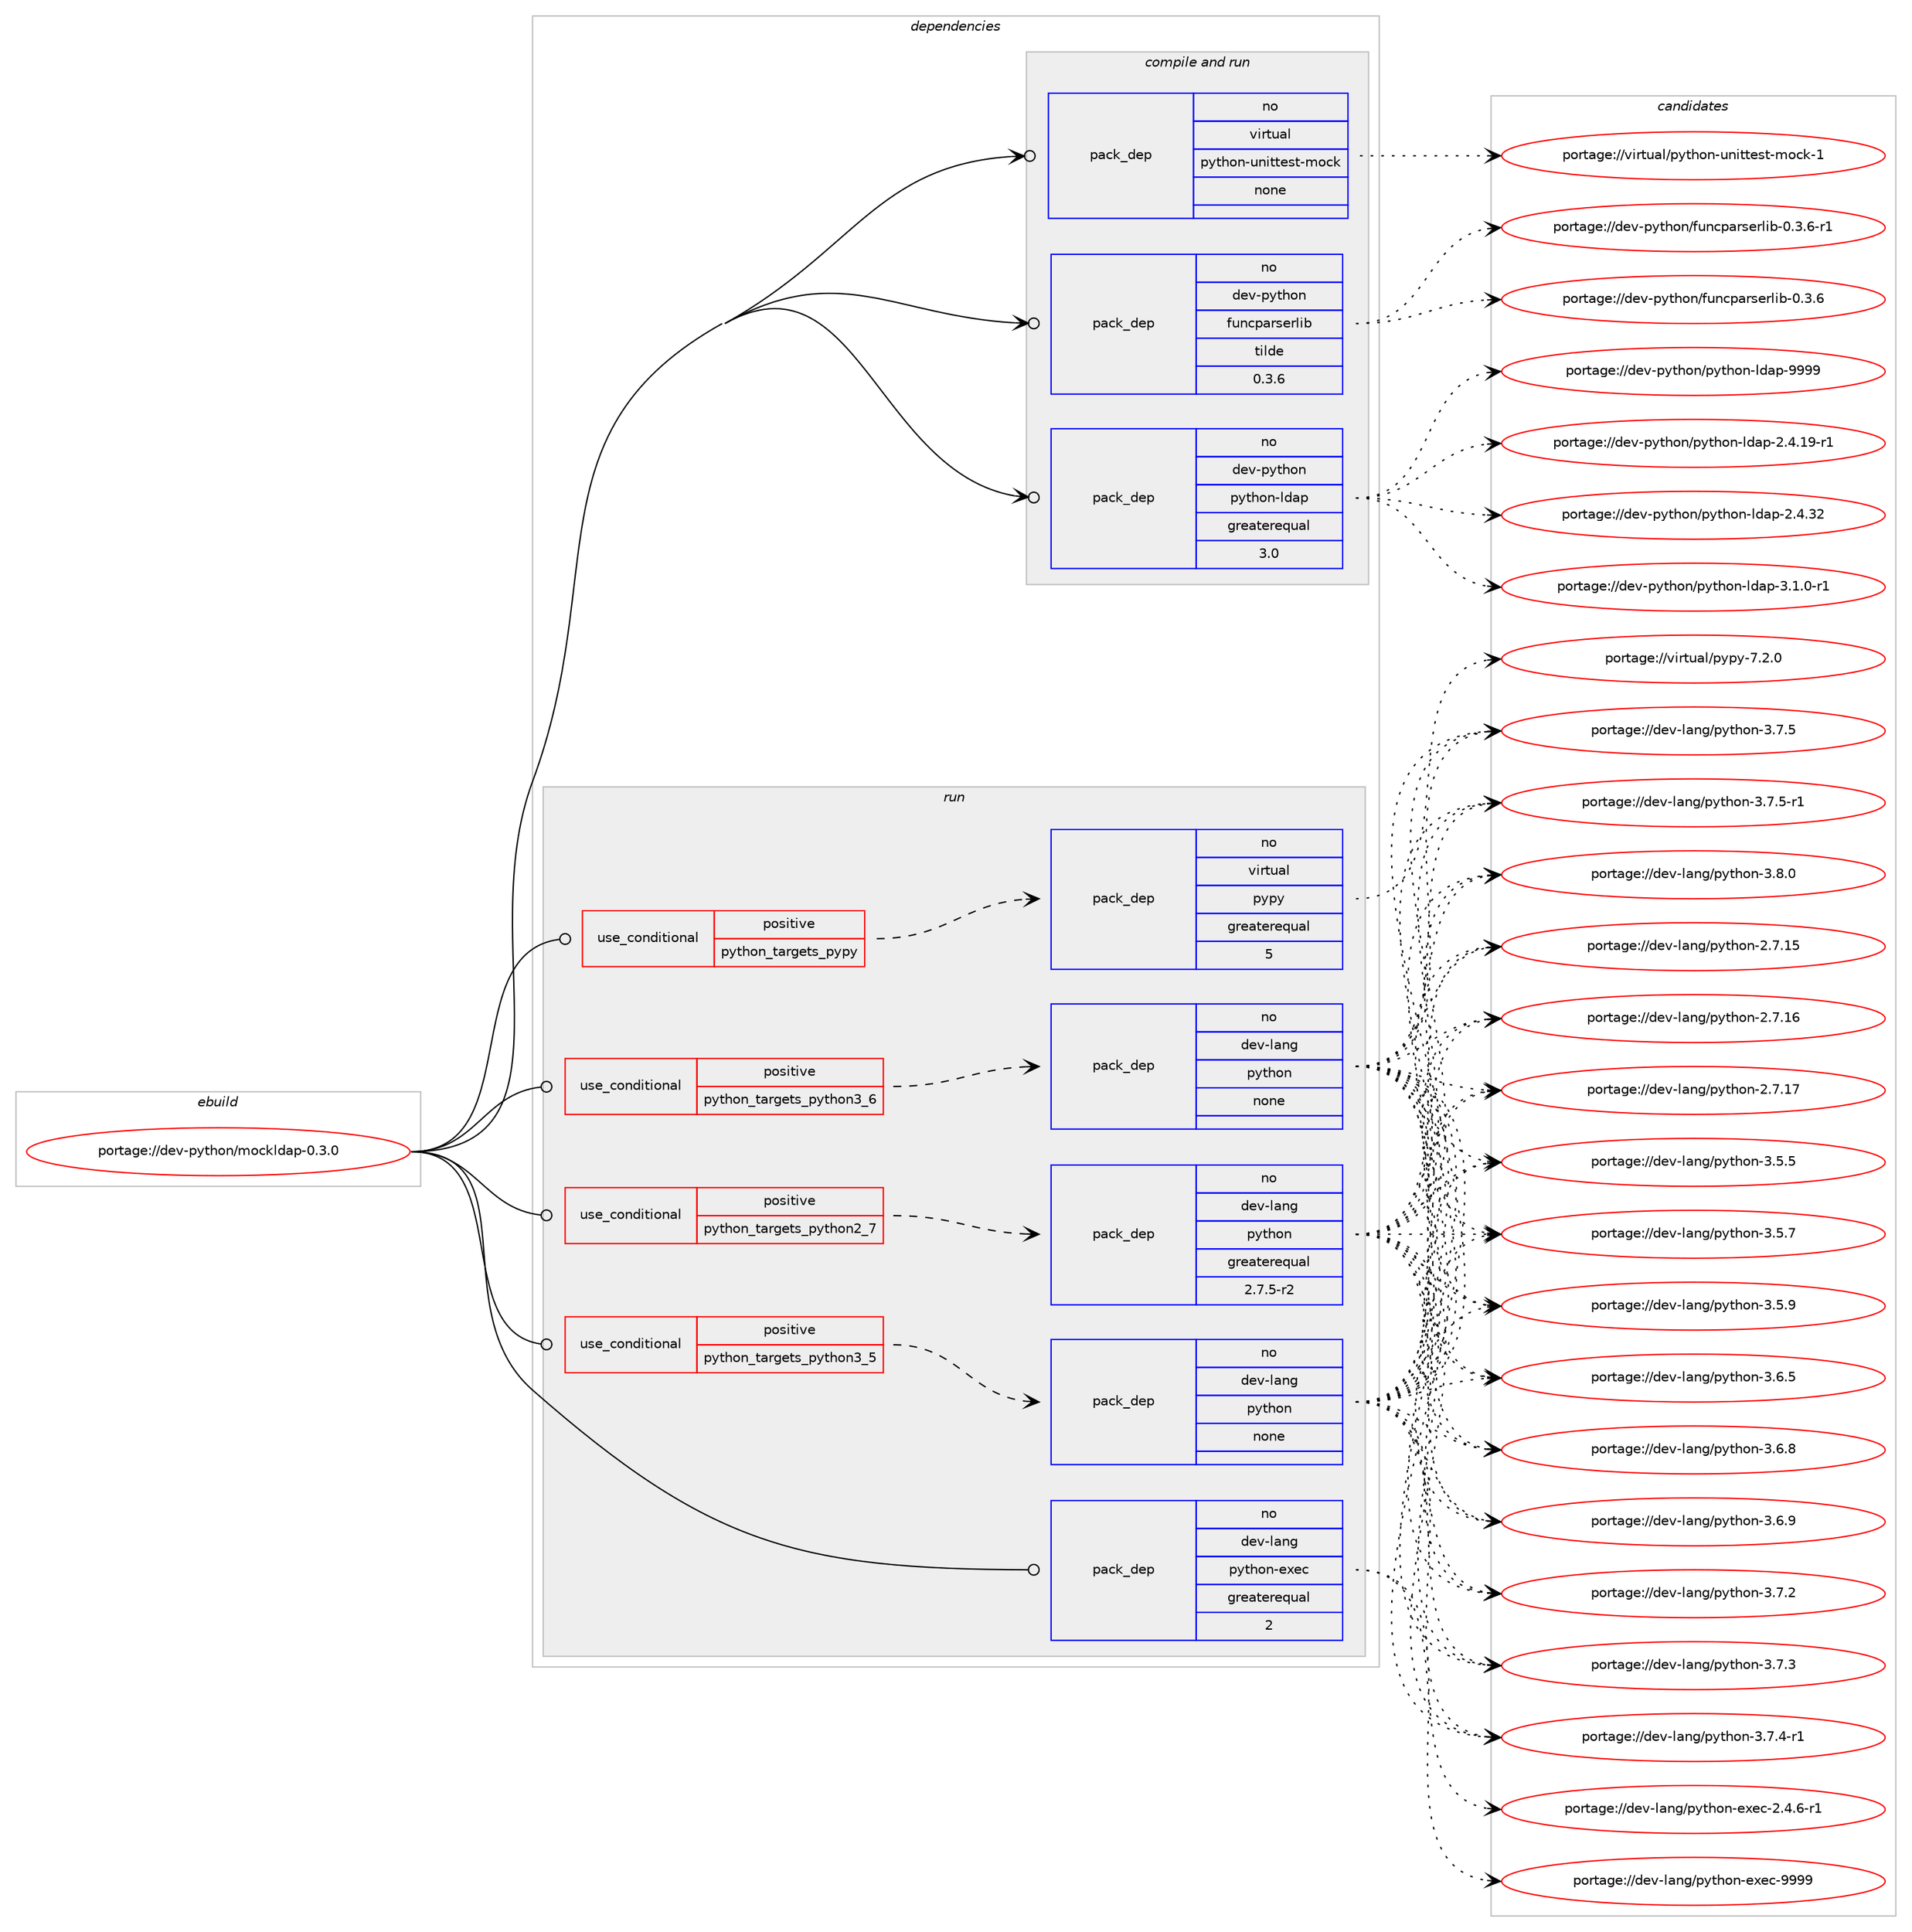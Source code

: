 digraph prolog {

# *************
# Graph options
# *************

newrank=true;
concentrate=true;
compound=true;
graph [rankdir=LR,fontname=Helvetica,fontsize=10,ranksep=1.5];#, ranksep=2.5, nodesep=0.2];
edge  [arrowhead=vee];
node  [fontname=Helvetica,fontsize=10];

# **********
# The ebuild
# **********

subgraph cluster_leftcol {
color=gray;
rank=same;
label=<<i>ebuild</i>>;
id [label="portage://dev-python/mockldap-0.3.0", color=red, width=4, href="../dev-python/mockldap-0.3.0.svg"];
}

# ****************
# The dependencies
# ****************

subgraph cluster_midcol {
color=gray;
label=<<i>dependencies</i>>;
subgraph cluster_compile {
fillcolor="#eeeeee";
style=filled;
label=<<i>compile</i>>;
}
subgraph cluster_compileandrun {
fillcolor="#eeeeee";
style=filled;
label=<<i>compile and run</i>>;
subgraph pack114530 {
dependency149732 [label=<<TABLE BORDER="0" CELLBORDER="1" CELLSPACING="0" CELLPADDING="4" WIDTH="220"><TR><TD ROWSPAN="6" CELLPADDING="30">pack_dep</TD></TR><TR><TD WIDTH="110">no</TD></TR><TR><TD>dev-python</TD></TR><TR><TD>funcparserlib</TD></TR><TR><TD>tilde</TD></TR><TR><TD>0.3.6</TD></TR></TABLE>>, shape=none, color=blue];
}
id:e -> dependency149732:w [weight=20,style="solid",arrowhead="odotvee"];
subgraph pack114531 {
dependency149733 [label=<<TABLE BORDER="0" CELLBORDER="1" CELLSPACING="0" CELLPADDING="4" WIDTH="220"><TR><TD ROWSPAN="6" CELLPADDING="30">pack_dep</TD></TR><TR><TD WIDTH="110">no</TD></TR><TR><TD>dev-python</TD></TR><TR><TD>python-ldap</TD></TR><TR><TD>greaterequal</TD></TR><TR><TD>3.0</TD></TR></TABLE>>, shape=none, color=blue];
}
id:e -> dependency149733:w [weight=20,style="solid",arrowhead="odotvee"];
subgraph pack114532 {
dependency149734 [label=<<TABLE BORDER="0" CELLBORDER="1" CELLSPACING="0" CELLPADDING="4" WIDTH="220"><TR><TD ROWSPAN="6" CELLPADDING="30">pack_dep</TD></TR><TR><TD WIDTH="110">no</TD></TR><TR><TD>virtual</TD></TR><TR><TD>python-unittest-mock</TD></TR><TR><TD>none</TD></TR><TR><TD></TD></TR></TABLE>>, shape=none, color=blue];
}
id:e -> dependency149734:w [weight=20,style="solid",arrowhead="odotvee"];
}
subgraph cluster_run {
fillcolor="#eeeeee";
style=filled;
label=<<i>run</i>>;
subgraph cond31878 {
dependency149735 [label=<<TABLE BORDER="0" CELLBORDER="1" CELLSPACING="0" CELLPADDING="4"><TR><TD ROWSPAN="3" CELLPADDING="10">use_conditional</TD></TR><TR><TD>positive</TD></TR><TR><TD>python_targets_pypy</TD></TR></TABLE>>, shape=none, color=red];
subgraph pack114533 {
dependency149736 [label=<<TABLE BORDER="0" CELLBORDER="1" CELLSPACING="0" CELLPADDING="4" WIDTH="220"><TR><TD ROWSPAN="6" CELLPADDING="30">pack_dep</TD></TR><TR><TD WIDTH="110">no</TD></TR><TR><TD>virtual</TD></TR><TR><TD>pypy</TD></TR><TR><TD>greaterequal</TD></TR><TR><TD>5</TD></TR></TABLE>>, shape=none, color=blue];
}
dependency149735:e -> dependency149736:w [weight=20,style="dashed",arrowhead="vee"];
}
id:e -> dependency149735:w [weight=20,style="solid",arrowhead="odot"];
subgraph cond31879 {
dependency149737 [label=<<TABLE BORDER="0" CELLBORDER="1" CELLSPACING="0" CELLPADDING="4"><TR><TD ROWSPAN="3" CELLPADDING="10">use_conditional</TD></TR><TR><TD>positive</TD></TR><TR><TD>python_targets_python2_7</TD></TR></TABLE>>, shape=none, color=red];
subgraph pack114534 {
dependency149738 [label=<<TABLE BORDER="0" CELLBORDER="1" CELLSPACING="0" CELLPADDING="4" WIDTH="220"><TR><TD ROWSPAN="6" CELLPADDING="30">pack_dep</TD></TR><TR><TD WIDTH="110">no</TD></TR><TR><TD>dev-lang</TD></TR><TR><TD>python</TD></TR><TR><TD>greaterequal</TD></TR><TR><TD>2.7.5-r2</TD></TR></TABLE>>, shape=none, color=blue];
}
dependency149737:e -> dependency149738:w [weight=20,style="dashed",arrowhead="vee"];
}
id:e -> dependency149737:w [weight=20,style="solid",arrowhead="odot"];
subgraph cond31880 {
dependency149739 [label=<<TABLE BORDER="0" CELLBORDER="1" CELLSPACING="0" CELLPADDING="4"><TR><TD ROWSPAN="3" CELLPADDING="10">use_conditional</TD></TR><TR><TD>positive</TD></TR><TR><TD>python_targets_python3_5</TD></TR></TABLE>>, shape=none, color=red];
subgraph pack114535 {
dependency149740 [label=<<TABLE BORDER="0" CELLBORDER="1" CELLSPACING="0" CELLPADDING="4" WIDTH="220"><TR><TD ROWSPAN="6" CELLPADDING="30">pack_dep</TD></TR><TR><TD WIDTH="110">no</TD></TR><TR><TD>dev-lang</TD></TR><TR><TD>python</TD></TR><TR><TD>none</TD></TR><TR><TD></TD></TR></TABLE>>, shape=none, color=blue];
}
dependency149739:e -> dependency149740:w [weight=20,style="dashed",arrowhead="vee"];
}
id:e -> dependency149739:w [weight=20,style="solid",arrowhead="odot"];
subgraph cond31881 {
dependency149741 [label=<<TABLE BORDER="0" CELLBORDER="1" CELLSPACING="0" CELLPADDING="4"><TR><TD ROWSPAN="3" CELLPADDING="10">use_conditional</TD></TR><TR><TD>positive</TD></TR><TR><TD>python_targets_python3_6</TD></TR></TABLE>>, shape=none, color=red];
subgraph pack114536 {
dependency149742 [label=<<TABLE BORDER="0" CELLBORDER="1" CELLSPACING="0" CELLPADDING="4" WIDTH="220"><TR><TD ROWSPAN="6" CELLPADDING="30">pack_dep</TD></TR><TR><TD WIDTH="110">no</TD></TR><TR><TD>dev-lang</TD></TR><TR><TD>python</TD></TR><TR><TD>none</TD></TR><TR><TD></TD></TR></TABLE>>, shape=none, color=blue];
}
dependency149741:e -> dependency149742:w [weight=20,style="dashed",arrowhead="vee"];
}
id:e -> dependency149741:w [weight=20,style="solid",arrowhead="odot"];
subgraph pack114537 {
dependency149743 [label=<<TABLE BORDER="0" CELLBORDER="1" CELLSPACING="0" CELLPADDING="4" WIDTH="220"><TR><TD ROWSPAN="6" CELLPADDING="30">pack_dep</TD></TR><TR><TD WIDTH="110">no</TD></TR><TR><TD>dev-lang</TD></TR><TR><TD>python-exec</TD></TR><TR><TD>greaterequal</TD></TR><TR><TD>2</TD></TR></TABLE>>, shape=none, color=blue];
}
id:e -> dependency149743:w [weight=20,style="solid",arrowhead="odot"];
}
}

# **************
# The candidates
# **************

subgraph cluster_choices {
rank=same;
color=gray;
label=<<i>candidates</i>>;

subgraph choice114530 {
color=black;
nodesep=1;
choiceportage1001011184511212111610411111047102117110991129711411510111410810598454846514654 [label="portage://dev-python/funcparserlib-0.3.6", color=red, width=4,href="../dev-python/funcparserlib-0.3.6.svg"];
choiceportage10010111845112121116104111110471021171109911297114115101114108105984548465146544511449 [label="portage://dev-python/funcparserlib-0.3.6-r1", color=red, width=4,href="../dev-python/funcparserlib-0.3.6-r1.svg"];
dependency149732:e -> choiceportage1001011184511212111610411111047102117110991129711411510111410810598454846514654:w [style=dotted,weight="100"];
dependency149732:e -> choiceportage10010111845112121116104111110471021171109911297114115101114108105984548465146544511449:w [style=dotted,weight="100"];
}
subgraph choice114531 {
color=black;
nodesep=1;
choiceportage10010111845112121116104111110471121211161041111104510810097112455046524649574511449 [label="portage://dev-python/python-ldap-2.4.19-r1", color=red, width=4,href="../dev-python/python-ldap-2.4.19-r1.svg"];
choiceportage1001011184511212111610411111047112121116104111110451081009711245504652465150 [label="portage://dev-python/python-ldap-2.4.32", color=red, width=4,href="../dev-python/python-ldap-2.4.32.svg"];
choiceportage100101118451121211161041111104711212111610411111045108100971124551464946484511449 [label="portage://dev-python/python-ldap-3.1.0-r1", color=red, width=4,href="../dev-python/python-ldap-3.1.0-r1.svg"];
choiceportage100101118451121211161041111104711212111610411111045108100971124557575757 [label="portage://dev-python/python-ldap-9999", color=red, width=4,href="../dev-python/python-ldap-9999.svg"];
dependency149733:e -> choiceportage10010111845112121116104111110471121211161041111104510810097112455046524649574511449:w [style=dotted,weight="100"];
dependency149733:e -> choiceportage1001011184511212111610411111047112121116104111110451081009711245504652465150:w [style=dotted,weight="100"];
dependency149733:e -> choiceportage100101118451121211161041111104711212111610411111045108100971124551464946484511449:w [style=dotted,weight="100"];
dependency149733:e -> choiceportage100101118451121211161041111104711212111610411111045108100971124557575757:w [style=dotted,weight="100"];
}
subgraph choice114532 {
color=black;
nodesep=1;
choiceportage11810511411611797108471121211161041111104511711010511611610111511645109111991074549 [label="portage://virtual/python-unittest-mock-1", color=red, width=4,href="../virtual/python-unittest-mock-1.svg"];
dependency149734:e -> choiceportage11810511411611797108471121211161041111104511711010511611610111511645109111991074549:w [style=dotted,weight="100"];
}
subgraph choice114533 {
color=black;
nodesep=1;
choiceportage1181051141161179710847112121112121455546504648 [label="portage://virtual/pypy-7.2.0", color=red, width=4,href="../virtual/pypy-7.2.0.svg"];
dependency149736:e -> choiceportage1181051141161179710847112121112121455546504648:w [style=dotted,weight="100"];
}
subgraph choice114534 {
color=black;
nodesep=1;
choiceportage10010111845108971101034711212111610411111045504655464953 [label="portage://dev-lang/python-2.7.15", color=red, width=4,href="../dev-lang/python-2.7.15.svg"];
choiceportage10010111845108971101034711212111610411111045504655464954 [label="portage://dev-lang/python-2.7.16", color=red, width=4,href="../dev-lang/python-2.7.16.svg"];
choiceportage10010111845108971101034711212111610411111045504655464955 [label="portage://dev-lang/python-2.7.17", color=red, width=4,href="../dev-lang/python-2.7.17.svg"];
choiceportage100101118451089711010347112121116104111110455146534653 [label="portage://dev-lang/python-3.5.5", color=red, width=4,href="../dev-lang/python-3.5.5.svg"];
choiceportage100101118451089711010347112121116104111110455146534655 [label="portage://dev-lang/python-3.5.7", color=red, width=4,href="../dev-lang/python-3.5.7.svg"];
choiceportage100101118451089711010347112121116104111110455146534657 [label="portage://dev-lang/python-3.5.9", color=red, width=4,href="../dev-lang/python-3.5.9.svg"];
choiceportage100101118451089711010347112121116104111110455146544653 [label="portage://dev-lang/python-3.6.5", color=red, width=4,href="../dev-lang/python-3.6.5.svg"];
choiceportage100101118451089711010347112121116104111110455146544656 [label="portage://dev-lang/python-3.6.8", color=red, width=4,href="../dev-lang/python-3.6.8.svg"];
choiceportage100101118451089711010347112121116104111110455146544657 [label="portage://dev-lang/python-3.6.9", color=red, width=4,href="../dev-lang/python-3.6.9.svg"];
choiceportage100101118451089711010347112121116104111110455146554650 [label="portage://dev-lang/python-3.7.2", color=red, width=4,href="../dev-lang/python-3.7.2.svg"];
choiceportage100101118451089711010347112121116104111110455146554651 [label="portage://dev-lang/python-3.7.3", color=red, width=4,href="../dev-lang/python-3.7.3.svg"];
choiceportage1001011184510897110103471121211161041111104551465546524511449 [label="portage://dev-lang/python-3.7.4-r1", color=red, width=4,href="../dev-lang/python-3.7.4-r1.svg"];
choiceportage100101118451089711010347112121116104111110455146554653 [label="portage://dev-lang/python-3.7.5", color=red, width=4,href="../dev-lang/python-3.7.5.svg"];
choiceportage1001011184510897110103471121211161041111104551465546534511449 [label="portage://dev-lang/python-3.7.5-r1", color=red, width=4,href="../dev-lang/python-3.7.5-r1.svg"];
choiceportage100101118451089711010347112121116104111110455146564648 [label="portage://dev-lang/python-3.8.0", color=red, width=4,href="../dev-lang/python-3.8.0.svg"];
dependency149738:e -> choiceportage10010111845108971101034711212111610411111045504655464953:w [style=dotted,weight="100"];
dependency149738:e -> choiceportage10010111845108971101034711212111610411111045504655464954:w [style=dotted,weight="100"];
dependency149738:e -> choiceportage10010111845108971101034711212111610411111045504655464955:w [style=dotted,weight="100"];
dependency149738:e -> choiceportage100101118451089711010347112121116104111110455146534653:w [style=dotted,weight="100"];
dependency149738:e -> choiceportage100101118451089711010347112121116104111110455146534655:w [style=dotted,weight="100"];
dependency149738:e -> choiceportage100101118451089711010347112121116104111110455146534657:w [style=dotted,weight="100"];
dependency149738:e -> choiceportage100101118451089711010347112121116104111110455146544653:w [style=dotted,weight="100"];
dependency149738:e -> choiceportage100101118451089711010347112121116104111110455146544656:w [style=dotted,weight="100"];
dependency149738:e -> choiceportage100101118451089711010347112121116104111110455146544657:w [style=dotted,weight="100"];
dependency149738:e -> choiceportage100101118451089711010347112121116104111110455146554650:w [style=dotted,weight="100"];
dependency149738:e -> choiceportage100101118451089711010347112121116104111110455146554651:w [style=dotted,weight="100"];
dependency149738:e -> choiceportage1001011184510897110103471121211161041111104551465546524511449:w [style=dotted,weight="100"];
dependency149738:e -> choiceportage100101118451089711010347112121116104111110455146554653:w [style=dotted,weight="100"];
dependency149738:e -> choiceportage1001011184510897110103471121211161041111104551465546534511449:w [style=dotted,weight="100"];
dependency149738:e -> choiceportage100101118451089711010347112121116104111110455146564648:w [style=dotted,weight="100"];
}
subgraph choice114535 {
color=black;
nodesep=1;
choiceportage10010111845108971101034711212111610411111045504655464953 [label="portage://dev-lang/python-2.7.15", color=red, width=4,href="../dev-lang/python-2.7.15.svg"];
choiceportage10010111845108971101034711212111610411111045504655464954 [label="portage://dev-lang/python-2.7.16", color=red, width=4,href="../dev-lang/python-2.7.16.svg"];
choiceportage10010111845108971101034711212111610411111045504655464955 [label="portage://dev-lang/python-2.7.17", color=red, width=4,href="../dev-lang/python-2.7.17.svg"];
choiceportage100101118451089711010347112121116104111110455146534653 [label="portage://dev-lang/python-3.5.5", color=red, width=4,href="../dev-lang/python-3.5.5.svg"];
choiceportage100101118451089711010347112121116104111110455146534655 [label="portage://dev-lang/python-3.5.7", color=red, width=4,href="../dev-lang/python-3.5.7.svg"];
choiceportage100101118451089711010347112121116104111110455146534657 [label="portage://dev-lang/python-3.5.9", color=red, width=4,href="../dev-lang/python-3.5.9.svg"];
choiceportage100101118451089711010347112121116104111110455146544653 [label="portage://dev-lang/python-3.6.5", color=red, width=4,href="../dev-lang/python-3.6.5.svg"];
choiceportage100101118451089711010347112121116104111110455146544656 [label="portage://dev-lang/python-3.6.8", color=red, width=4,href="../dev-lang/python-3.6.8.svg"];
choiceportage100101118451089711010347112121116104111110455146544657 [label="portage://dev-lang/python-3.6.9", color=red, width=4,href="../dev-lang/python-3.6.9.svg"];
choiceportage100101118451089711010347112121116104111110455146554650 [label="portage://dev-lang/python-3.7.2", color=red, width=4,href="../dev-lang/python-3.7.2.svg"];
choiceportage100101118451089711010347112121116104111110455146554651 [label="portage://dev-lang/python-3.7.3", color=red, width=4,href="../dev-lang/python-3.7.3.svg"];
choiceportage1001011184510897110103471121211161041111104551465546524511449 [label="portage://dev-lang/python-3.7.4-r1", color=red, width=4,href="../dev-lang/python-3.7.4-r1.svg"];
choiceportage100101118451089711010347112121116104111110455146554653 [label="portage://dev-lang/python-3.7.5", color=red, width=4,href="../dev-lang/python-3.7.5.svg"];
choiceportage1001011184510897110103471121211161041111104551465546534511449 [label="portage://dev-lang/python-3.7.5-r1", color=red, width=4,href="../dev-lang/python-3.7.5-r1.svg"];
choiceportage100101118451089711010347112121116104111110455146564648 [label="portage://dev-lang/python-3.8.0", color=red, width=4,href="../dev-lang/python-3.8.0.svg"];
dependency149740:e -> choiceportage10010111845108971101034711212111610411111045504655464953:w [style=dotted,weight="100"];
dependency149740:e -> choiceportage10010111845108971101034711212111610411111045504655464954:w [style=dotted,weight="100"];
dependency149740:e -> choiceportage10010111845108971101034711212111610411111045504655464955:w [style=dotted,weight="100"];
dependency149740:e -> choiceportage100101118451089711010347112121116104111110455146534653:w [style=dotted,weight="100"];
dependency149740:e -> choiceportage100101118451089711010347112121116104111110455146534655:w [style=dotted,weight="100"];
dependency149740:e -> choiceportage100101118451089711010347112121116104111110455146534657:w [style=dotted,weight="100"];
dependency149740:e -> choiceportage100101118451089711010347112121116104111110455146544653:w [style=dotted,weight="100"];
dependency149740:e -> choiceportage100101118451089711010347112121116104111110455146544656:w [style=dotted,weight="100"];
dependency149740:e -> choiceportage100101118451089711010347112121116104111110455146544657:w [style=dotted,weight="100"];
dependency149740:e -> choiceportage100101118451089711010347112121116104111110455146554650:w [style=dotted,weight="100"];
dependency149740:e -> choiceportage100101118451089711010347112121116104111110455146554651:w [style=dotted,weight="100"];
dependency149740:e -> choiceportage1001011184510897110103471121211161041111104551465546524511449:w [style=dotted,weight="100"];
dependency149740:e -> choiceportage100101118451089711010347112121116104111110455146554653:w [style=dotted,weight="100"];
dependency149740:e -> choiceportage1001011184510897110103471121211161041111104551465546534511449:w [style=dotted,weight="100"];
dependency149740:e -> choiceportage100101118451089711010347112121116104111110455146564648:w [style=dotted,weight="100"];
}
subgraph choice114536 {
color=black;
nodesep=1;
choiceportage10010111845108971101034711212111610411111045504655464953 [label="portage://dev-lang/python-2.7.15", color=red, width=4,href="../dev-lang/python-2.7.15.svg"];
choiceportage10010111845108971101034711212111610411111045504655464954 [label="portage://dev-lang/python-2.7.16", color=red, width=4,href="../dev-lang/python-2.7.16.svg"];
choiceportage10010111845108971101034711212111610411111045504655464955 [label="portage://dev-lang/python-2.7.17", color=red, width=4,href="../dev-lang/python-2.7.17.svg"];
choiceportage100101118451089711010347112121116104111110455146534653 [label="portage://dev-lang/python-3.5.5", color=red, width=4,href="../dev-lang/python-3.5.5.svg"];
choiceportage100101118451089711010347112121116104111110455146534655 [label="portage://dev-lang/python-3.5.7", color=red, width=4,href="../dev-lang/python-3.5.7.svg"];
choiceportage100101118451089711010347112121116104111110455146534657 [label="portage://dev-lang/python-3.5.9", color=red, width=4,href="../dev-lang/python-3.5.9.svg"];
choiceportage100101118451089711010347112121116104111110455146544653 [label="portage://dev-lang/python-3.6.5", color=red, width=4,href="../dev-lang/python-3.6.5.svg"];
choiceportage100101118451089711010347112121116104111110455146544656 [label="portage://dev-lang/python-3.6.8", color=red, width=4,href="../dev-lang/python-3.6.8.svg"];
choiceportage100101118451089711010347112121116104111110455146544657 [label="portage://dev-lang/python-3.6.9", color=red, width=4,href="../dev-lang/python-3.6.9.svg"];
choiceportage100101118451089711010347112121116104111110455146554650 [label="portage://dev-lang/python-3.7.2", color=red, width=4,href="../dev-lang/python-3.7.2.svg"];
choiceportage100101118451089711010347112121116104111110455146554651 [label="portage://dev-lang/python-3.7.3", color=red, width=4,href="../dev-lang/python-3.7.3.svg"];
choiceportage1001011184510897110103471121211161041111104551465546524511449 [label="portage://dev-lang/python-3.7.4-r1", color=red, width=4,href="../dev-lang/python-3.7.4-r1.svg"];
choiceportage100101118451089711010347112121116104111110455146554653 [label="portage://dev-lang/python-3.7.5", color=red, width=4,href="../dev-lang/python-3.7.5.svg"];
choiceportage1001011184510897110103471121211161041111104551465546534511449 [label="portage://dev-lang/python-3.7.5-r1", color=red, width=4,href="../dev-lang/python-3.7.5-r1.svg"];
choiceportage100101118451089711010347112121116104111110455146564648 [label="portage://dev-lang/python-3.8.0", color=red, width=4,href="../dev-lang/python-3.8.0.svg"];
dependency149742:e -> choiceportage10010111845108971101034711212111610411111045504655464953:w [style=dotted,weight="100"];
dependency149742:e -> choiceportage10010111845108971101034711212111610411111045504655464954:w [style=dotted,weight="100"];
dependency149742:e -> choiceportage10010111845108971101034711212111610411111045504655464955:w [style=dotted,weight="100"];
dependency149742:e -> choiceportage100101118451089711010347112121116104111110455146534653:w [style=dotted,weight="100"];
dependency149742:e -> choiceportage100101118451089711010347112121116104111110455146534655:w [style=dotted,weight="100"];
dependency149742:e -> choiceportage100101118451089711010347112121116104111110455146534657:w [style=dotted,weight="100"];
dependency149742:e -> choiceportage100101118451089711010347112121116104111110455146544653:w [style=dotted,weight="100"];
dependency149742:e -> choiceportage100101118451089711010347112121116104111110455146544656:w [style=dotted,weight="100"];
dependency149742:e -> choiceportage100101118451089711010347112121116104111110455146544657:w [style=dotted,weight="100"];
dependency149742:e -> choiceportage100101118451089711010347112121116104111110455146554650:w [style=dotted,weight="100"];
dependency149742:e -> choiceportage100101118451089711010347112121116104111110455146554651:w [style=dotted,weight="100"];
dependency149742:e -> choiceportage1001011184510897110103471121211161041111104551465546524511449:w [style=dotted,weight="100"];
dependency149742:e -> choiceportage100101118451089711010347112121116104111110455146554653:w [style=dotted,weight="100"];
dependency149742:e -> choiceportage1001011184510897110103471121211161041111104551465546534511449:w [style=dotted,weight="100"];
dependency149742:e -> choiceportage100101118451089711010347112121116104111110455146564648:w [style=dotted,weight="100"];
}
subgraph choice114537 {
color=black;
nodesep=1;
choiceportage10010111845108971101034711212111610411111045101120101994550465246544511449 [label="portage://dev-lang/python-exec-2.4.6-r1", color=red, width=4,href="../dev-lang/python-exec-2.4.6-r1.svg"];
choiceportage10010111845108971101034711212111610411111045101120101994557575757 [label="portage://dev-lang/python-exec-9999", color=red, width=4,href="../dev-lang/python-exec-9999.svg"];
dependency149743:e -> choiceportage10010111845108971101034711212111610411111045101120101994550465246544511449:w [style=dotted,weight="100"];
dependency149743:e -> choiceportage10010111845108971101034711212111610411111045101120101994557575757:w [style=dotted,weight="100"];
}
}

}
